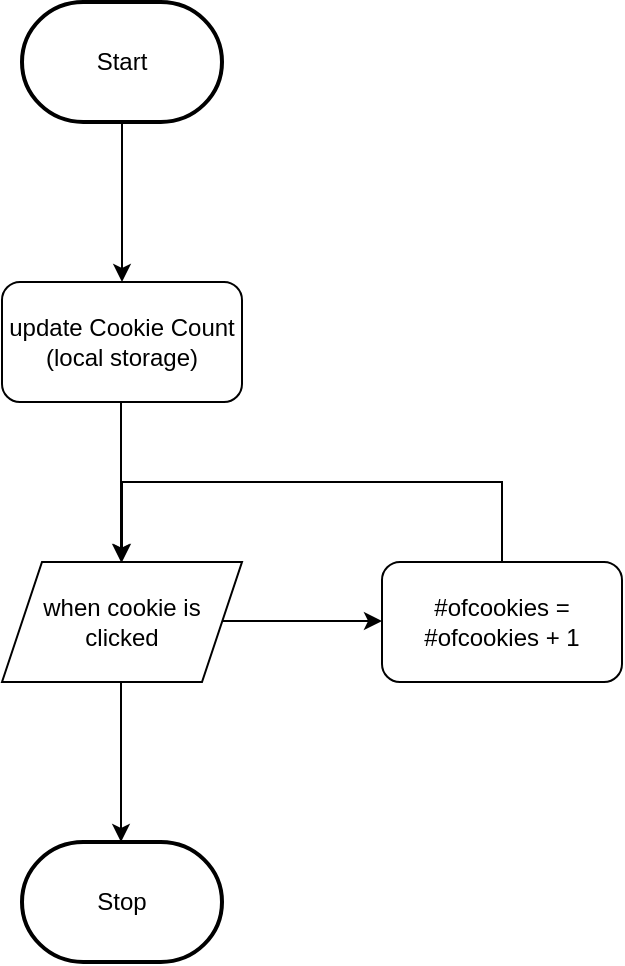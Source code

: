 <mxfile>
    <diagram id="HIP3nbAZw_EuaXWnEj3U" name="Page-1">
        <mxGraphModel dx="446" dy="332" grid="1" gridSize="10" guides="1" tooltips="1" connect="1" arrows="1" fold="1" page="1" pageScale="1" pageWidth="850" pageHeight="1100" math="0" shadow="0">
            <root>
                <mxCell id="0"/>
                <mxCell id="1" parent="0"/>
                <mxCell id="4" style="edgeStyle=orthogonalEdgeStyle;html=1;rounded=0;" parent="1" source="2" edge="1">
                    <mxGeometry relative="1" as="geometry">
                        <mxPoint x="280" y="450" as="targetPoint"/>
                    </mxGeometry>
                </mxCell>
                <mxCell id="2" value="Start" style="strokeWidth=2;html=1;shape=mxgraph.flowchart.terminator;whiteSpace=wrap;" parent="1" vertex="1">
                    <mxGeometry x="230" y="310" width="100" height="60" as="geometry"/>
                </mxCell>
                <mxCell id="5" value="Stop" style="strokeWidth=2;html=1;shape=mxgraph.flowchart.terminator;whiteSpace=wrap;" vertex="1" parent="1">
                    <mxGeometry x="230" y="730" width="100" height="60" as="geometry"/>
                </mxCell>
                <mxCell id="7" value="update Cookie Count&lt;div&gt;(local storage)&lt;/div&gt;" style="rounded=1;whiteSpace=wrap;html=1;" vertex="1" parent="1">
                    <mxGeometry x="220" y="450" width="120" height="60" as="geometry"/>
                </mxCell>
                <mxCell id="8" style="edgeStyle=orthogonalEdgeStyle;html=1;rounded=0;" edge="1" parent="1">
                    <mxGeometry relative="1" as="geometry">
                        <mxPoint x="279.5" y="510" as="sourcePoint"/>
                        <mxPoint x="279.5" y="590" as="targetPoint"/>
                    </mxGeometry>
                </mxCell>
                <mxCell id="9" value="when cookie is clicked" style="shape=parallelogram;perimeter=parallelogramPerimeter;whiteSpace=wrap;html=1;fixedSize=1;" vertex="1" parent="1">
                    <mxGeometry x="220" y="590" width="120" height="60" as="geometry"/>
                </mxCell>
                <mxCell id="12" style="edgeStyle=orthogonalEdgeStyle;html=1;exitX=0.5;exitY=0;exitDx=0;exitDy=0;entryX=0.5;entryY=0;entryDx=0;entryDy=0;rounded=0;curved=0;" edge="1" parent="1" source="10" target="9">
                    <mxGeometry relative="1" as="geometry">
                        <mxPoint x="280" y="510" as="targetPoint"/>
                        <Array as="points">
                            <mxPoint x="470" y="550"/>
                            <mxPoint x="280" y="550"/>
                        </Array>
                    </mxGeometry>
                </mxCell>
                <mxCell id="10" value="#ofcookies = #ofcookies + 1" style="rounded=1;whiteSpace=wrap;html=1;" vertex="1" parent="1">
                    <mxGeometry x="410" y="590" width="120" height="60" as="geometry"/>
                </mxCell>
                <mxCell id="11" style="edgeStyle=orthogonalEdgeStyle;html=1;rounded=0;" edge="1" parent="1">
                    <mxGeometry relative="1" as="geometry">
                        <mxPoint x="330" y="619.5" as="sourcePoint"/>
                        <mxPoint x="410" y="619.5" as="targetPoint"/>
                    </mxGeometry>
                </mxCell>
                <mxCell id="13" style="edgeStyle=orthogonalEdgeStyle;html=1;rounded=0;" edge="1" parent="1">
                    <mxGeometry relative="1" as="geometry">
                        <mxPoint x="279.5" y="650" as="sourcePoint"/>
                        <mxPoint x="279.5" y="730" as="targetPoint"/>
                    </mxGeometry>
                </mxCell>
            </root>
        </mxGraphModel>
    </diagram>
</mxfile>